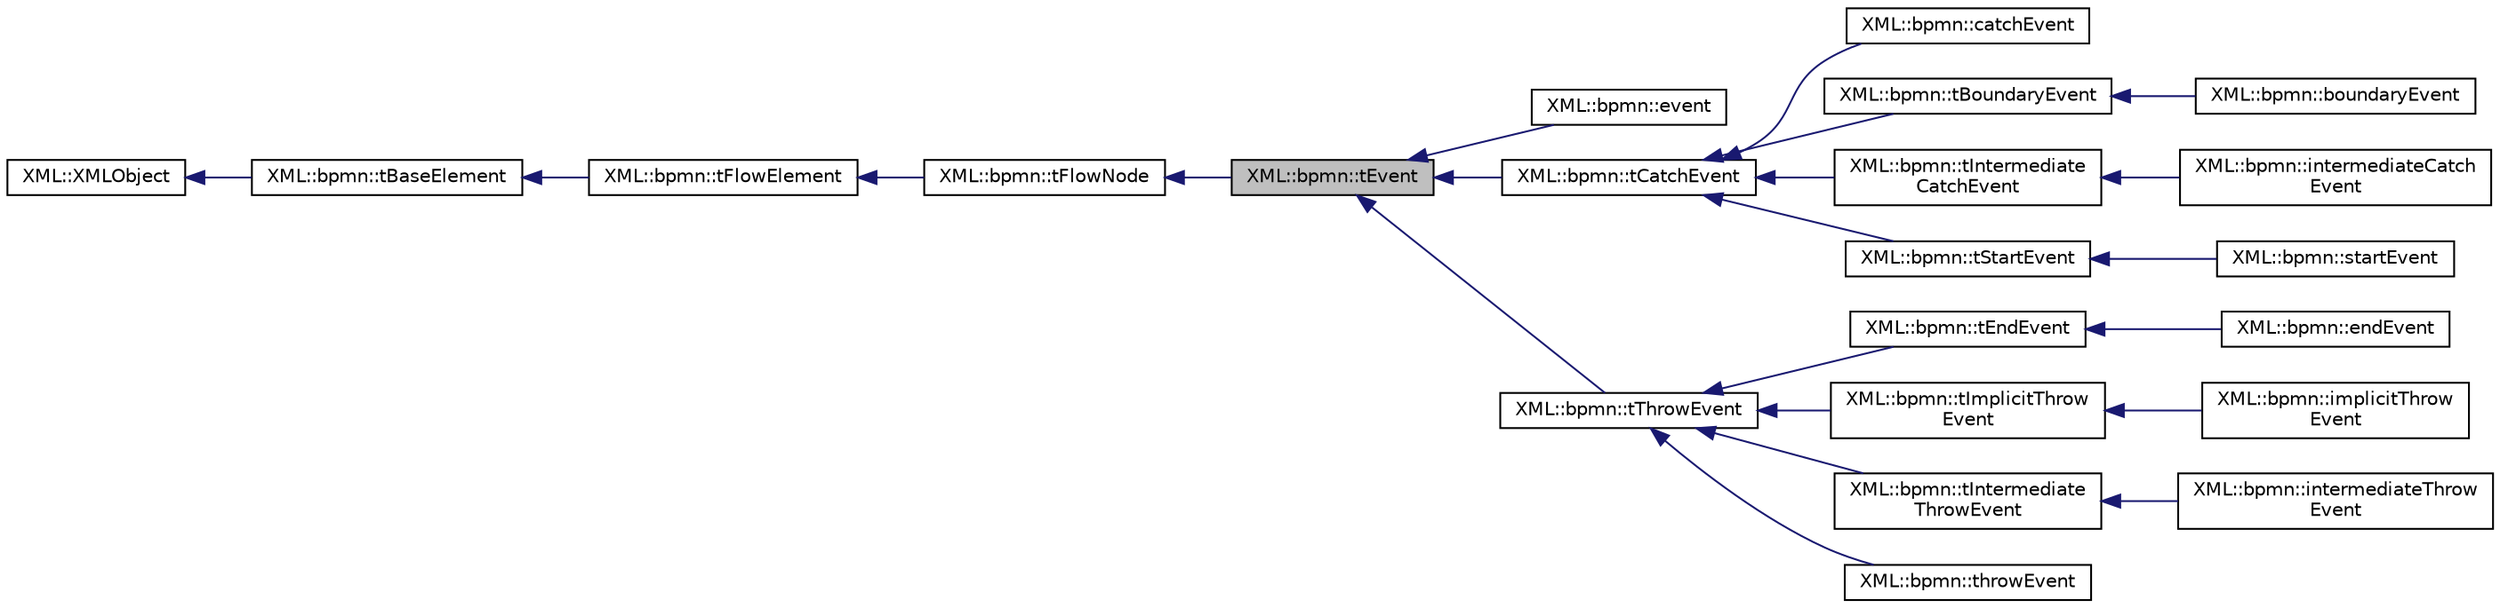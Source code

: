 digraph "XML::bpmn::tEvent"
{
 // LATEX_PDF_SIZE
  edge [fontname="Helvetica",fontsize="10",labelfontname="Helvetica",labelfontsize="10"];
  node [fontname="Helvetica",fontsize="10",shape=record];
  rankdir="LR";
  Node1 [label="XML::bpmn::tEvent",height=0.2,width=0.4,color="black", fillcolor="grey75", style="filled", fontcolor="black",tooltip=" "];
  Node2 -> Node1 [dir="back",color="midnightblue",fontsize="10",style="solid",fontname="Helvetica"];
  Node2 [label="XML::bpmn::tFlowNode",height=0.2,width=0.4,color="black", fillcolor="white", style="filled",URL="$classXML_1_1bpmn_1_1tFlowNode.html",tooltip=" "];
  Node3 -> Node2 [dir="back",color="midnightblue",fontsize="10",style="solid",fontname="Helvetica"];
  Node3 [label="XML::bpmn::tFlowElement",height=0.2,width=0.4,color="black", fillcolor="white", style="filled",URL="$classXML_1_1bpmn_1_1tFlowElement.html",tooltip=" "];
  Node4 -> Node3 [dir="back",color="midnightblue",fontsize="10",style="solid",fontname="Helvetica"];
  Node4 [label="XML::bpmn::tBaseElement",height=0.2,width=0.4,color="black", fillcolor="white", style="filled",URL="$classXML_1_1bpmn_1_1tBaseElement.html",tooltip=" "];
  Node5 -> Node4 [dir="back",color="midnightblue",fontsize="10",style="solid",fontname="Helvetica"];
  Node5 [label="XML::XMLObject",height=0.2,width=0.4,color="black", fillcolor="white", style="filled",URL="$classXML_1_1XMLObject.html",tooltip=" "];
  Node1 -> Node6 [dir="back",color="midnightblue",fontsize="10",style="solid",fontname="Helvetica"];
  Node6 [label="XML::bpmn::event",height=0.2,width=0.4,color="black", fillcolor="white", style="filled",URL="$classXML_1_1bpmn_1_1event.html",tooltip=" "];
  Node1 -> Node7 [dir="back",color="midnightblue",fontsize="10",style="solid",fontname="Helvetica"];
  Node7 [label="XML::bpmn::tCatchEvent",height=0.2,width=0.4,color="black", fillcolor="white", style="filled",URL="$classXML_1_1bpmn_1_1tCatchEvent.html",tooltip=" "];
  Node7 -> Node8 [dir="back",color="midnightblue",fontsize="10",style="solid",fontname="Helvetica"];
  Node8 [label="XML::bpmn::catchEvent",height=0.2,width=0.4,color="black", fillcolor="white", style="filled",URL="$classXML_1_1bpmn_1_1catchEvent.html",tooltip=" "];
  Node7 -> Node9 [dir="back",color="midnightblue",fontsize="10",style="solid",fontname="Helvetica"];
  Node9 [label="XML::bpmn::tBoundaryEvent",height=0.2,width=0.4,color="black", fillcolor="white", style="filled",URL="$classXML_1_1bpmn_1_1tBoundaryEvent.html",tooltip=" "];
  Node9 -> Node10 [dir="back",color="midnightblue",fontsize="10",style="solid",fontname="Helvetica"];
  Node10 [label="XML::bpmn::boundaryEvent",height=0.2,width=0.4,color="black", fillcolor="white", style="filled",URL="$classXML_1_1bpmn_1_1boundaryEvent.html",tooltip=" "];
  Node7 -> Node11 [dir="back",color="midnightblue",fontsize="10",style="solid",fontname="Helvetica"];
  Node11 [label="XML::bpmn::tIntermediate\lCatchEvent",height=0.2,width=0.4,color="black", fillcolor="white", style="filled",URL="$classXML_1_1bpmn_1_1tIntermediateCatchEvent.html",tooltip=" "];
  Node11 -> Node12 [dir="back",color="midnightblue",fontsize="10",style="solid",fontname="Helvetica"];
  Node12 [label="XML::bpmn::intermediateCatch\lEvent",height=0.2,width=0.4,color="black", fillcolor="white", style="filled",URL="$classXML_1_1bpmn_1_1intermediateCatchEvent.html",tooltip=" "];
  Node7 -> Node13 [dir="back",color="midnightblue",fontsize="10",style="solid",fontname="Helvetica"];
  Node13 [label="XML::bpmn::tStartEvent",height=0.2,width=0.4,color="black", fillcolor="white", style="filled",URL="$classXML_1_1bpmn_1_1tStartEvent.html",tooltip=" "];
  Node13 -> Node14 [dir="back",color="midnightblue",fontsize="10",style="solid",fontname="Helvetica"];
  Node14 [label="XML::bpmn::startEvent",height=0.2,width=0.4,color="black", fillcolor="white", style="filled",URL="$classXML_1_1bpmn_1_1startEvent.html",tooltip=" "];
  Node1 -> Node15 [dir="back",color="midnightblue",fontsize="10",style="solid",fontname="Helvetica"];
  Node15 [label="XML::bpmn::tThrowEvent",height=0.2,width=0.4,color="black", fillcolor="white", style="filled",URL="$classXML_1_1bpmn_1_1tThrowEvent.html",tooltip=" "];
  Node15 -> Node16 [dir="back",color="midnightblue",fontsize="10",style="solid",fontname="Helvetica"];
  Node16 [label="XML::bpmn::tEndEvent",height=0.2,width=0.4,color="black", fillcolor="white", style="filled",URL="$classXML_1_1bpmn_1_1tEndEvent.html",tooltip=" "];
  Node16 -> Node17 [dir="back",color="midnightblue",fontsize="10",style="solid",fontname="Helvetica"];
  Node17 [label="XML::bpmn::endEvent",height=0.2,width=0.4,color="black", fillcolor="white", style="filled",URL="$classXML_1_1bpmn_1_1endEvent.html",tooltip=" "];
  Node15 -> Node18 [dir="back",color="midnightblue",fontsize="10",style="solid",fontname="Helvetica"];
  Node18 [label="XML::bpmn::tImplicitThrow\lEvent",height=0.2,width=0.4,color="black", fillcolor="white", style="filled",URL="$classXML_1_1bpmn_1_1tImplicitThrowEvent.html",tooltip=" "];
  Node18 -> Node19 [dir="back",color="midnightblue",fontsize="10",style="solid",fontname="Helvetica"];
  Node19 [label="XML::bpmn::implicitThrow\lEvent",height=0.2,width=0.4,color="black", fillcolor="white", style="filled",URL="$classXML_1_1bpmn_1_1implicitThrowEvent.html",tooltip=" "];
  Node15 -> Node20 [dir="back",color="midnightblue",fontsize="10",style="solid",fontname="Helvetica"];
  Node20 [label="XML::bpmn::tIntermediate\lThrowEvent",height=0.2,width=0.4,color="black", fillcolor="white", style="filled",URL="$classXML_1_1bpmn_1_1tIntermediateThrowEvent.html",tooltip=" "];
  Node20 -> Node21 [dir="back",color="midnightblue",fontsize="10",style="solid",fontname="Helvetica"];
  Node21 [label="XML::bpmn::intermediateThrow\lEvent",height=0.2,width=0.4,color="black", fillcolor="white", style="filled",URL="$classXML_1_1bpmn_1_1intermediateThrowEvent.html",tooltip=" "];
  Node15 -> Node22 [dir="back",color="midnightblue",fontsize="10",style="solid",fontname="Helvetica"];
  Node22 [label="XML::bpmn::throwEvent",height=0.2,width=0.4,color="black", fillcolor="white", style="filled",URL="$classXML_1_1bpmn_1_1throwEvent.html",tooltip=" "];
}
